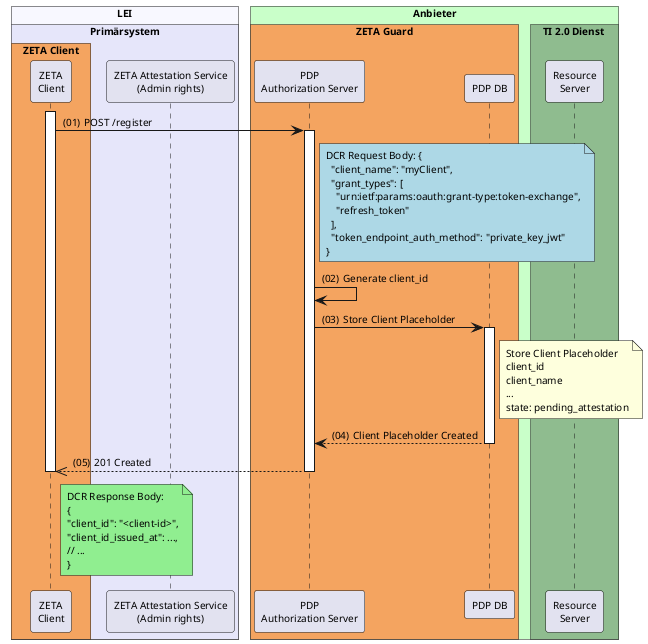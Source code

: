 @startuml "dynamic-client-registration"
autonumber "(00)"
skinparam defaultFontSize 10
skinparam defaultFontName Helvetica
skinparam DefaultMonospacedFontName Courier
skinparam lengthAdjust none
skinparam sequenceReferenceBackgroundColor White
skinparam SequenceReferenceFontSize 12
/'skinparam SequenceReferenceFontStyle bold
'/

!pragma teoz true

box "LEI" #GhostWhite
  box "Primärsystem" #Lavender
    box "ZETA Client" #SandyBrown
      participant Client as "ZETA\nClient"
    end box
    participant ZAS as "ZETA Attestation Service\n(Admin rights)"
  end box
end box

box "Anbieter" #TECHNOLOGY
  box "ZETA Guard" #SandyBrown
    participant AuthS as "PDP\nAuthorization Server"
    participant PDPDB as "PDP DB"
  end box
    box TI 2.0 Dienst #DarkSeaGreen
      participant RS as "Resource\nServer"
    end box
end box

Client ++

Client -> AuthS ++ : POST /register
note right of AuthS #lightblue
DCR Request Body: {
  "client_name": "myClient",
  "grant_types": [
    "urn:ietf:params:oauth:grant-type:token-exchange",
    "refresh_token"
  ],
  "token_endpoint_auth_method": "private_key_jwt"
}
end note
AuthS -> AuthS : Generate client_id
AuthS -> PDPDB ++: Store Client Placeholder
note right of PDPDB
Store Client Placeholder
client_id
client_name
...
state: pending_attestation
end note
PDPDB --> AuthS --: Client Placeholder Created
AuthS -->> Client --: 201 Created
note right of Client #lightgreen
DCR Response Body:
{
"client_id": "<client-id>",
"client_id_issued_at": ...,
// ...
}
end note
Client --
@enduml